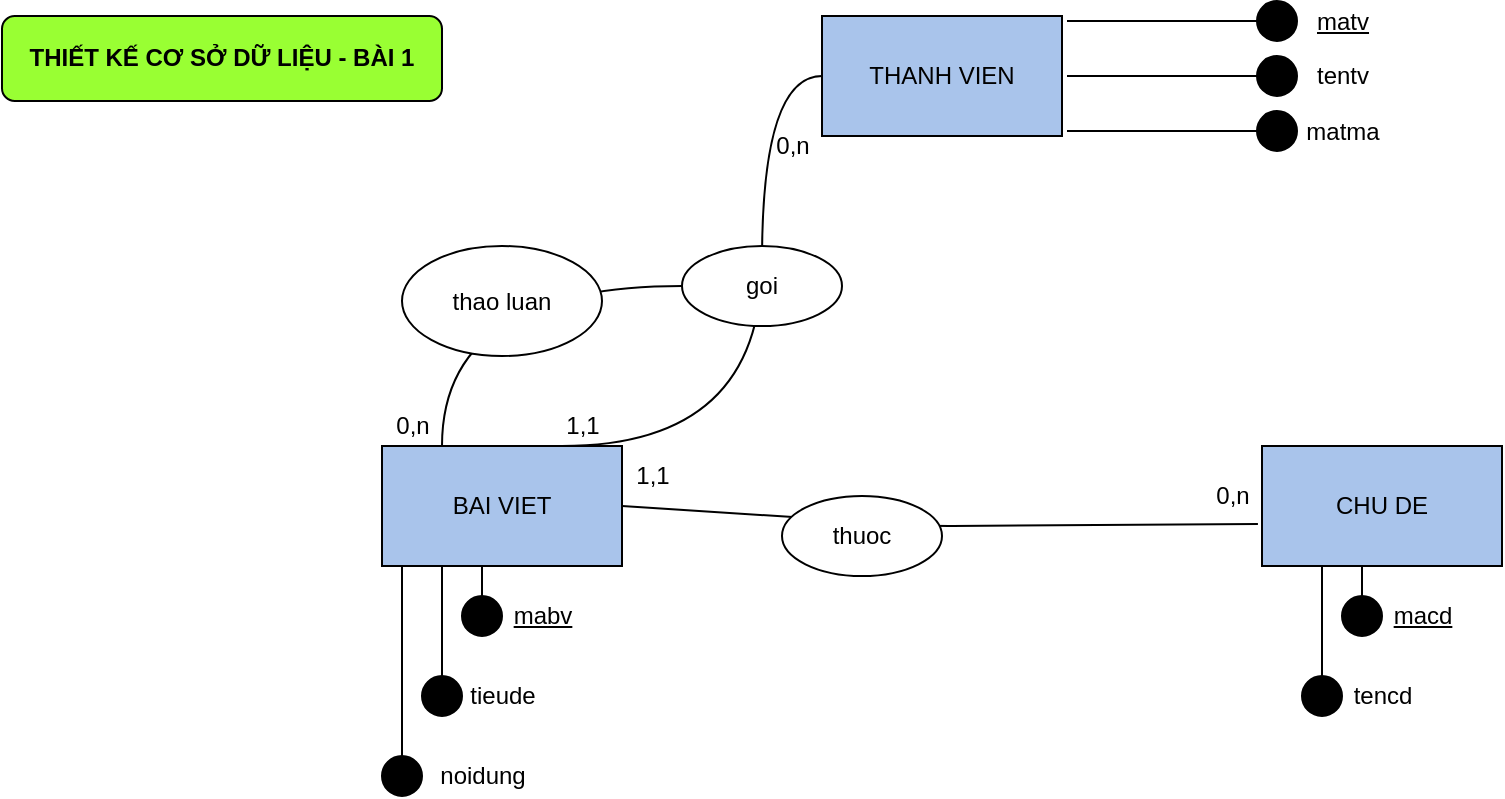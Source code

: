 <mxfile version="13.7.3" type="github">
  <diagram name="Page-1" id="ad52d381-51e7-2e0d-a935-2d0ddd2fd229">
    <mxGraphModel dx="1108" dy="462" grid="1" gridSize="10" guides="1" tooltips="1" connect="1" arrows="1" fold="1" page="1" pageScale="1" pageWidth="1100" pageHeight="850" background="#ffffff" math="0" shadow="0">
      <root>
        <mxCell id="0" />
        <mxCell id="1" parent="0" />
        <mxCell id="BrLs65ub0YLVyG8bBbQH-1" value="THANH VIEN" style="rounded=0;whiteSpace=wrap;html=1;fillColor=#A9C4EB;" parent="1" vertex="1">
          <mxGeometry x="500" y="185" width="120" height="60" as="geometry" />
        </mxCell>
        <mxCell id="BrLs65ub0YLVyG8bBbQH-2" value="BAI VIET" style="rounded=0;whiteSpace=wrap;html=1;fillColor=#A9C4EB;" parent="1" vertex="1">
          <mxGeometry x="280" y="400" width="120" height="60" as="geometry" />
        </mxCell>
        <mxCell id="BrLs65ub0YLVyG8bBbQH-3" value="" style="verticalLabelPosition=bottom;shadow=0;dashed=0;align=center;html=1;verticalAlign=top;shape=mxgraph.electrical.transmission.testPoint;rotation=90;" parent="1" vertex="1">
          <mxGeometry x="670" y="130" width="20" height="115" as="geometry" />
        </mxCell>
        <mxCell id="BrLs65ub0YLVyG8bBbQH-4" value="&lt;u&gt;matv&lt;/u&gt;" style="text;html=1;align=center;verticalAlign=middle;resizable=0;points=[];autosize=1;" parent="1" vertex="1">
          <mxGeometry x="740" y="177.5" width="40" height="20" as="geometry" />
        </mxCell>
        <mxCell id="BrLs65ub0YLVyG8bBbQH-8" value="" style="verticalLabelPosition=bottom;shadow=0;dashed=0;align=center;html=1;verticalAlign=top;shape=mxgraph.electrical.transmission.testPoint;rotation=90;" parent="1" vertex="1">
          <mxGeometry x="670" y="157.5" width="20" height="115" as="geometry" />
        </mxCell>
        <mxCell id="BrLs65ub0YLVyG8bBbQH-9" value="" style="verticalLabelPosition=bottom;shadow=0;dashed=0;align=center;html=1;verticalAlign=top;shape=mxgraph.electrical.transmission.testPoint;rotation=90;" parent="1" vertex="1">
          <mxGeometry x="670" y="185" width="20" height="115" as="geometry" />
        </mxCell>
        <mxCell id="BrLs65ub0YLVyG8bBbQH-10" value="tentv" style="text;html=1;align=center;verticalAlign=middle;resizable=0;points=[];autosize=1;" parent="1" vertex="1">
          <mxGeometry x="740" y="205" width="40" height="20" as="geometry" />
        </mxCell>
        <mxCell id="BrLs65ub0YLVyG8bBbQH-11" value="matma" style="text;html=1;align=center;verticalAlign=middle;resizable=0;points=[];autosize=1;" parent="1" vertex="1">
          <mxGeometry x="735" y="232.5" width="50" height="20" as="geometry" />
        </mxCell>
        <mxCell id="BrLs65ub0YLVyG8bBbQH-12" value="CHU DE" style="rounded=0;whiteSpace=wrap;html=1;fillColor=#A9C4EB;" parent="1" vertex="1">
          <mxGeometry x="720" y="400" width="120" height="60" as="geometry" />
        </mxCell>
        <mxCell id="BrLs65ub0YLVyG8bBbQH-13" value="" style="verticalLabelPosition=bottom;shadow=0;dashed=0;align=center;html=1;verticalAlign=top;shape=mxgraph.electrical.transmission.testPoint;rotation=-180;" parent="1" vertex="1">
          <mxGeometry x="280" y="460" width="20" height="115" as="geometry" />
        </mxCell>
        <mxCell id="BrLs65ub0YLVyG8bBbQH-14" value="" style="verticalLabelPosition=bottom;shadow=0;dashed=0;align=center;html=1;verticalAlign=top;shape=mxgraph.electrical.transmission.testPoint;rotation=-180;" parent="1" vertex="1">
          <mxGeometry x="300" y="460" width="20" height="75" as="geometry" />
        </mxCell>
        <mxCell id="BrLs65ub0YLVyG8bBbQH-15" value="" style="verticalLabelPosition=bottom;shadow=0;dashed=0;align=center;html=1;verticalAlign=top;shape=mxgraph.electrical.transmission.testPoint;rotation=-180;" parent="1" vertex="1">
          <mxGeometry x="320" y="460" width="20" height="35" as="geometry" />
        </mxCell>
        <mxCell id="BrLs65ub0YLVyG8bBbQH-16" value="&lt;u&gt;mabv&lt;/u&gt;" style="text;html=1;align=center;verticalAlign=middle;resizable=0;points=[];autosize=1;" parent="1" vertex="1">
          <mxGeometry x="340" y="475" width="40" height="20" as="geometry" />
        </mxCell>
        <mxCell id="BrLs65ub0YLVyG8bBbQH-17" value="tieude" style="text;html=1;align=center;verticalAlign=middle;resizable=0;points=[];autosize=1;" parent="1" vertex="1">
          <mxGeometry x="315" y="515" width="50" height="20" as="geometry" />
        </mxCell>
        <mxCell id="BrLs65ub0YLVyG8bBbQH-18" value="noidung" style="text;html=1;align=center;verticalAlign=middle;resizable=0;points=[];autosize=1;" parent="1" vertex="1">
          <mxGeometry x="300" y="555" width="60" height="20" as="geometry" />
        </mxCell>
        <mxCell id="BrLs65ub0YLVyG8bBbQH-29" value="" style="verticalLabelPosition=bottom;shadow=0;dashed=0;align=center;html=1;verticalAlign=top;shape=mxgraph.electrical.transmission.testPoint;rotation=-180;" parent="1" vertex="1">
          <mxGeometry x="740" y="460" width="20" height="75" as="geometry" />
        </mxCell>
        <mxCell id="BrLs65ub0YLVyG8bBbQH-30" value="" style="verticalLabelPosition=bottom;shadow=0;dashed=0;align=center;html=1;verticalAlign=top;shape=mxgraph.electrical.transmission.testPoint;rotation=-180;" parent="1" vertex="1">
          <mxGeometry x="760" y="460" width="20" height="35" as="geometry" />
        </mxCell>
        <mxCell id="BrLs65ub0YLVyG8bBbQH-31" value="&lt;u&gt;macd&lt;/u&gt;" style="text;html=1;align=center;verticalAlign=middle;resizable=0;points=[];autosize=1;" parent="1" vertex="1">
          <mxGeometry x="780" y="475" width="40" height="20" as="geometry" />
        </mxCell>
        <mxCell id="BrLs65ub0YLVyG8bBbQH-32" value="tencd" style="text;html=1;align=center;verticalAlign=middle;resizable=0;points=[];autosize=1;" parent="1" vertex="1">
          <mxGeometry x="760" y="515" width="40" height="20" as="geometry" />
        </mxCell>
        <mxCell id="BrLs65ub0YLVyG8bBbQH-48" value="" style="endArrow=none;html=1;edgeStyle=orthogonalEdgeStyle;curved=1;exitX=0.75;exitY=0;exitDx=0;exitDy=0;entryX=0;entryY=0.5;entryDx=0;entryDy=0;" parent="1" source="BrLs65ub0YLVyG8bBbQH-2" target="BrLs65ub0YLVyG8bBbQH-1" edge="1">
          <mxGeometry width="50" height="50" relative="1" as="geometry">
            <mxPoint x="404.32" y="299.3" as="sourcePoint" />
            <mxPoint x="319.998" y="232.534" as="targetPoint" />
            <Array as="points">
              <mxPoint x="470" y="400" />
              <mxPoint x="470" y="215" />
            </Array>
          </mxGeometry>
        </mxCell>
        <mxCell id="BrLs65ub0YLVyG8bBbQH-52" value="1,1" style="text;html=1;align=center;verticalAlign=middle;resizable=0;points=[];autosize=1;" parent="1" vertex="1">
          <mxGeometry x="365" y="380" width="30" height="20" as="geometry" />
        </mxCell>
        <mxCell id="BrLs65ub0YLVyG8bBbQH-53" value="0,n" style="text;html=1;align=center;verticalAlign=middle;resizable=0;points=[];autosize=1;" parent="1" vertex="1">
          <mxGeometry x="470" y="240" width="30" height="20" as="geometry" />
        </mxCell>
        <mxCell id="BrLs65ub0YLVyG8bBbQH-54" value="1,1" style="text;html=1;align=center;verticalAlign=middle;resizable=0;points=[];autosize=1;" parent="1" vertex="1">
          <mxGeometry x="400" y="405" width="30" height="20" as="geometry" />
        </mxCell>
        <mxCell id="BrLs65ub0YLVyG8bBbQH-55" value="0,n" style="text;html=1;align=center;verticalAlign=middle;resizable=0;points=[];autosize=1;" parent="1" vertex="1">
          <mxGeometry x="690" y="415" width="30" height="20" as="geometry" />
        </mxCell>
        <mxCell id="BrLs65ub0YLVyG8bBbQH-57" value="0,n" style="text;html=1;align=center;verticalAlign=middle;resizable=0;points=[];autosize=1;" parent="1" vertex="1">
          <mxGeometry x="280" y="380" width="30" height="20" as="geometry" />
        </mxCell>
        <mxCell id="BrLs65ub0YLVyG8bBbQH-34" value="goi" style="ellipse;whiteSpace=wrap;html=1;" parent="1" vertex="1">
          <mxGeometry x="430" y="300" width="80" height="40" as="geometry" />
        </mxCell>
        <mxCell id="BrLs65ub0YLVyG8bBbQH-60" value="" style="endArrow=none;html=1;edgeStyle=orthogonalEdgeStyle;curved=1;entryX=0.25;entryY=0;entryDx=0;entryDy=0;exitX=0;exitY=0.5;exitDx=0;exitDy=0;" parent="1" source="BrLs65ub0YLVyG8bBbQH-34" target="BrLs65ub0YLVyG8bBbQH-2" edge="1">
          <mxGeometry width="50" height="50" relative="1" as="geometry">
            <mxPoint x="500" y="200" as="sourcePoint" />
            <mxPoint x="310" y="400" as="targetPoint" />
          </mxGeometry>
        </mxCell>
        <mxCell id="BrLs65ub0YLVyG8bBbQH-43" value="thao luan" style="ellipse;whiteSpace=wrap;html=1;" parent="1" vertex="1">
          <mxGeometry x="290" y="300" width="100" height="55" as="geometry" />
        </mxCell>
        <mxCell id="BrLs65ub0YLVyG8bBbQH-62" value="" style="endArrow=none;html=1;entryX=-0.017;entryY=0.65;entryDx=0;entryDy=0;entryPerimeter=0;exitX=1;exitY=0.5;exitDx=0;exitDy=0;" parent="1" source="BrLs65ub0YLVyG8bBbQH-2" target="BrLs65ub0YLVyG8bBbQH-12" edge="1">
          <mxGeometry width="50" height="50" relative="1" as="geometry">
            <mxPoint x="535" y="460" as="sourcePoint" />
            <mxPoint x="585" y="410" as="targetPoint" />
            <Array as="points">
              <mxPoint x="555" y="440" />
            </Array>
          </mxGeometry>
        </mxCell>
        <mxCell id="BrLs65ub0YLVyG8bBbQH-36" value="thuoc" style="ellipse;whiteSpace=wrap;html=1;" parent="1" vertex="1">
          <mxGeometry x="480" y="425" width="80" height="40" as="geometry" />
        </mxCell>
        <mxCell id="BrLs65ub0YLVyG8bBbQH-66" value="&lt;b&gt;THIẾT KẾ CƠ SỞ DỮ LIỆU - BÀI 1&lt;/b&gt;" style="rounded=1;whiteSpace=wrap;html=1;fillColor=#99FF33;" parent="1" vertex="1">
          <mxGeometry x="90" y="185" width="220" height="42.5" as="geometry" />
        </mxCell>
      </root>
    </mxGraphModel>
  </diagram>
</mxfile>
